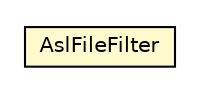 #!/usr/local/bin/dot
#
# Class diagram 
# Generated by UMLGraph version R5_6 (http://www.umlgraph.org/)
#

digraph G {
	edge [fontname="Helvetica",fontsize=10,labelfontname="Helvetica",labelfontsize=10];
	node [fontname="Helvetica",fontsize=10,shape=plaintext];
	nodesep=0.25;
	ranksep=0.5;
	// jason.infra.centralised.StartNewAgentGUI.AslFileFilter
	c63819 [label=<<table title="jason.infra.centralised.StartNewAgentGUI.AslFileFilter" border="0" cellborder="1" cellspacing="0" cellpadding="2" port="p" bgcolor="lemonChiffon" href="./StartNewAgentGUI.AslFileFilter.html">
		<tr><td><table border="0" cellspacing="0" cellpadding="1">
<tr><td align="center" balign="center"> AslFileFilter </td></tr>
		</table></td></tr>
		</table>>, URL="./StartNewAgentGUI.AslFileFilter.html", fontname="Helvetica", fontcolor="black", fontsize=10.0];
}


